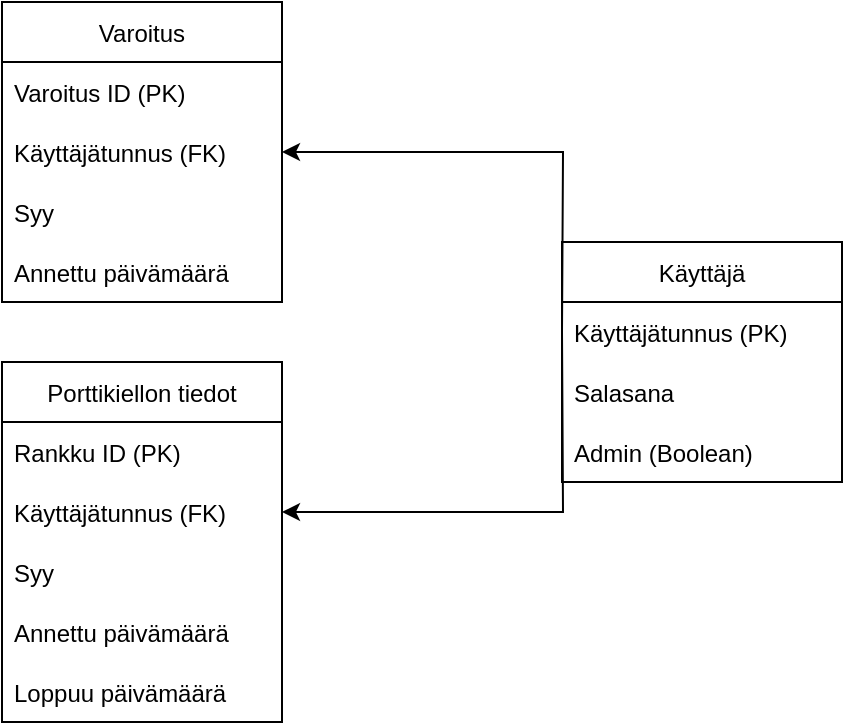<mxfile version="20.3.3" type="device" pages="2"><diagram id="jZOqgr731AsNLqybrQVR" name="Sivu-1"><mxGraphModel dx="1121" dy="669" grid="1" gridSize="10" guides="1" tooltips="1" connect="1" arrows="1" fold="1" page="1" pageScale="1" pageWidth="827" pageHeight="1169" math="0" shadow="0"><root><mxCell id="0"/><mxCell id="1" parent="0"/><mxCell id="3TQFJe_FV8xXLNwNCQ22-6" value="Varoitus" style="swimlane;fontStyle=0;childLayout=stackLayout;horizontal=1;startSize=30;horizontalStack=0;resizeParent=1;resizeParentMax=0;resizeLast=0;collapsible=1;marginBottom=0;" parent="1" vertex="1"><mxGeometry x="200" y="140" width="140" height="150" as="geometry"/></mxCell><mxCell id="3TQFJe_FV8xXLNwNCQ22-7" value="Varoitus ID (PK)" style="text;strokeColor=none;fillColor=none;align=left;verticalAlign=middle;spacingLeft=4;spacingRight=4;overflow=hidden;points=[[0,0.5],[1,0.5]];portConstraint=eastwest;rotatable=0;" parent="3TQFJe_FV8xXLNwNCQ22-6" vertex="1"><mxGeometry y="30" width="140" height="30" as="geometry"/></mxCell><mxCell id="2SjX0NMPxnuU3N4FR9wI-2" value="Käyttäjätunnus (FK)" style="text;strokeColor=none;fillColor=none;align=left;verticalAlign=middle;spacingLeft=4;spacingRight=4;overflow=hidden;points=[[0,0.5],[1,0.5]];portConstraint=eastwest;rotatable=0;" parent="3TQFJe_FV8xXLNwNCQ22-6" vertex="1"><mxGeometry y="60" width="140" height="30" as="geometry"/></mxCell><mxCell id="2SjX0NMPxnuU3N4FR9wI-3" value="Syy" style="text;strokeColor=none;fillColor=none;align=left;verticalAlign=middle;spacingLeft=4;spacingRight=4;overflow=hidden;points=[[0,0.5],[1,0.5]];portConstraint=eastwest;rotatable=0;" parent="3TQFJe_FV8xXLNwNCQ22-6" vertex="1"><mxGeometry y="90" width="140" height="30" as="geometry"/></mxCell><mxCell id="2SjX0NMPxnuU3N4FR9wI-4" value="Annettu päivämäärä" style="text;strokeColor=none;fillColor=none;align=left;verticalAlign=middle;spacingLeft=4;spacingRight=4;overflow=hidden;points=[[0,0.5],[1,0.5]];portConstraint=eastwest;rotatable=0;" parent="3TQFJe_FV8xXLNwNCQ22-6" vertex="1"><mxGeometry y="120" width="140" height="30" as="geometry"/></mxCell><mxCell id="3TQFJe_FV8xXLNwNCQ22-18" value="Käyttäjä" style="swimlane;fontStyle=0;childLayout=stackLayout;horizontal=1;startSize=30;horizontalStack=0;resizeParent=1;resizeParentMax=0;resizeLast=0;collapsible=1;marginBottom=0;" parent="1" vertex="1"><mxGeometry x="480" y="260" width="140" height="120" as="geometry"/></mxCell><mxCell id="3TQFJe_FV8xXLNwNCQ22-20" value="Käyttäjätunnus (PK)" style="text;strokeColor=none;fillColor=none;align=left;verticalAlign=middle;spacingLeft=4;spacingRight=4;overflow=hidden;points=[[0,0.5],[1,0.5]];portConstraint=eastwest;rotatable=0;" parent="3TQFJe_FV8xXLNwNCQ22-18" vertex="1"><mxGeometry y="30" width="140" height="30" as="geometry"/></mxCell><mxCell id="3TQFJe_FV8xXLNwNCQ22-45" value="Salasana" style="text;strokeColor=none;fillColor=none;align=left;verticalAlign=middle;spacingLeft=4;spacingRight=4;overflow=hidden;points=[[0,0.5],[1,0.5]];portConstraint=eastwest;rotatable=0;" parent="3TQFJe_FV8xXLNwNCQ22-18" vertex="1"><mxGeometry y="60" width="140" height="30" as="geometry"/></mxCell><mxCell id="2SjX0NMPxnuU3N4FR9wI-5" value="Admin (Boolean)" style="text;strokeColor=none;fillColor=none;align=left;verticalAlign=middle;spacingLeft=4;spacingRight=4;overflow=hidden;points=[[0,0.5],[1,0.5]];portConstraint=eastwest;rotatable=0;" parent="3TQFJe_FV8xXLNwNCQ22-18" vertex="1"><mxGeometry y="90" width="140" height="30" as="geometry"/></mxCell><mxCell id="3TQFJe_FV8xXLNwNCQ22-25" value="Porttikiellon tiedot" style="swimlane;fontStyle=0;childLayout=stackLayout;horizontal=1;startSize=30;horizontalStack=0;resizeParent=1;resizeParentMax=0;resizeLast=0;collapsible=1;marginBottom=0;" parent="1" vertex="1"><mxGeometry x="200" y="320" width="140" height="180" as="geometry"/></mxCell><mxCell id="3TQFJe_FV8xXLNwNCQ22-26" value="Rankku ID (PK)" style="text;strokeColor=none;fillColor=none;align=left;verticalAlign=middle;spacingLeft=4;spacingRight=4;overflow=hidden;points=[[0,0.5],[1,0.5]];portConstraint=eastwest;rotatable=0;" parent="3TQFJe_FV8xXLNwNCQ22-25" vertex="1"><mxGeometry y="30" width="140" height="30" as="geometry"/></mxCell><mxCell id="3TQFJe_FV8xXLNwNCQ22-27" value="Käyttäjätunnus (FK)" style="text;strokeColor=none;fillColor=none;align=left;verticalAlign=middle;spacingLeft=4;spacingRight=4;overflow=hidden;points=[[0,0.5],[1,0.5]];portConstraint=eastwest;rotatable=0;" parent="3TQFJe_FV8xXLNwNCQ22-25" vertex="1"><mxGeometry y="60" width="140" height="30" as="geometry"/></mxCell><mxCell id="3TQFJe_FV8xXLNwNCQ22-29" value="Syy" style="text;strokeColor=none;fillColor=none;align=left;verticalAlign=middle;spacingLeft=4;spacingRight=4;overflow=hidden;points=[[0,0.5],[1,0.5]];portConstraint=eastwest;rotatable=0;" parent="3TQFJe_FV8xXLNwNCQ22-25" vertex="1"><mxGeometry y="90" width="140" height="30" as="geometry"/></mxCell><mxCell id="3TQFJe_FV8xXLNwNCQ22-30" value="Annettu päivämäärä" style="text;strokeColor=none;fillColor=none;align=left;verticalAlign=middle;spacingLeft=4;spacingRight=4;overflow=hidden;points=[[0,0.5],[1,0.5]];portConstraint=eastwest;rotatable=0;" parent="3TQFJe_FV8xXLNwNCQ22-25" vertex="1"><mxGeometry y="120" width="140" height="30" as="geometry"/></mxCell><mxCell id="3TQFJe_FV8xXLNwNCQ22-31" value="Loppuu päivämäärä" style="text;strokeColor=none;fillColor=none;align=left;verticalAlign=middle;spacingLeft=4;spacingRight=4;overflow=hidden;points=[[0,0.5],[1,0.5]];portConstraint=eastwest;rotatable=0;" parent="3TQFJe_FV8xXLNwNCQ22-25" vertex="1"><mxGeometry y="150" width="140" height="30" as="geometry"/></mxCell><mxCell id="3TQFJe_FV8xXLNwNCQ22-39" style="edgeStyle=orthogonalEdgeStyle;rounded=0;orthogonalLoop=1;jettySize=auto;html=1;entryX=1;entryY=0.5;entryDx=0;entryDy=0;" parent="1" target="2SjX0NMPxnuU3N4FR9wI-2" edge="1"><mxGeometry relative="1" as="geometry"><mxPoint x="480" y="305" as="sourcePoint"/></mxGeometry></mxCell><mxCell id="3TQFJe_FV8xXLNwNCQ22-41" style="edgeStyle=orthogonalEdgeStyle;rounded=0;orthogonalLoop=1;jettySize=auto;html=1;entryX=1;entryY=0.5;entryDx=0;entryDy=0;" parent="1" target="3TQFJe_FV8xXLNwNCQ22-27" edge="1"><mxGeometry relative="1" as="geometry"><mxPoint x="480" y="305" as="sourcePoint"/></mxGeometry></mxCell></root></mxGraphModel></diagram><diagram id="aguChSDL36Lv46rMbgNr" name="Sivu-2"><mxGraphModel dx="785" dy="1637" grid="1" gridSize="10" guides="1" tooltips="1" connect="1" arrows="1" fold="1" page="1" pageScale="1" pageWidth="827" pageHeight="1169" math="0" shadow="0"><root><mxCell id="0"/><mxCell id="1" parent="0"/><mxCell id="XFLARfHs6GCWaHfECEbY-10" value="" style="rounded=0;whiteSpace=wrap;html=1;" vertex="1" parent="1"><mxGeometry x="50" y="-1042.5" width="240" height="170" as="geometry"/></mxCell><mxCell id="XFLARfHs6GCWaHfECEbY-11" value="" style="rounded=0;whiteSpace=wrap;html=1;" vertex="1" parent="1"><mxGeometry x="110" y="-1005" width="120" height="40" as="geometry"/></mxCell><mxCell id="XFLARfHs6GCWaHfECEbY-12" value="" style="rounded=0;whiteSpace=wrap;html=1;" vertex="1" parent="1"><mxGeometry x="110" y="-955" width="120" height="40" as="geometry"/></mxCell><mxCell id="XFLARfHs6GCWaHfECEbY-13" value="Login" style="text;html=1;strokeColor=none;fillColor=none;align=center;verticalAlign=middle;whiteSpace=wrap;rounded=0;" vertex="1" parent="1"><mxGeometry x="140" y="-1000" width="60" height="30" as="geometry"/></mxCell><mxCell id="XFLARfHs6GCWaHfECEbY-14" value="Register" style="text;html=1;strokeColor=none;fillColor=none;align=center;verticalAlign=middle;whiteSpace=wrap;rounded=0;" vertex="1" parent="1"><mxGeometry x="140" y="-950" width="60" height="30" as="geometry"/></mxCell><mxCell id="XFLARfHs6GCWaHfECEbY-15" value="" style="rounded=0;whiteSpace=wrap;html=1;" vertex="1" parent="1"><mxGeometry x="350" y="-1140" width="320" height="170" as="geometry"/></mxCell><mxCell id="XFLARfHs6GCWaHfECEbY-16" value="" style="endArrow=none;html=1;rounded=0;exitX=1;exitY=0.5;exitDx=0;exitDy=0;entryX=0;entryY=0.5;entryDx=0;entryDy=0;" edge="1" parent="1" source="XFLARfHs6GCWaHfECEbY-11" target="XFLARfHs6GCWaHfECEbY-15"><mxGeometry width="50" height="50" relative="1" as="geometry"><mxPoint x="370" y="-945" as="sourcePoint"/><mxPoint x="350" y="-985" as="targetPoint"/></mxGeometry></mxCell><mxCell id="XFLARfHs6GCWaHfECEbY-17" value="" style="rounded=0;whiteSpace=wrap;html=1;" vertex="1" parent="1"><mxGeometry x="350" y="-965" width="320" height="170" as="geometry"/></mxCell><mxCell id="XFLARfHs6GCWaHfECEbY-18" value="" style="endArrow=none;html=1;rounded=0;entryX=0;entryY=0.5;entryDx=0;entryDy=0;exitX=1;exitY=0.5;exitDx=0;exitDy=0;" edge="1" parent="1" source="XFLARfHs6GCWaHfECEbY-12" target="XFLARfHs6GCWaHfECEbY-17"><mxGeometry width="50" height="50" relative="1" as="geometry"><mxPoint x="240" y="-975" as="sourcePoint"/><mxPoint x="360" y="-1045" as="targetPoint"/></mxGeometry></mxCell><mxCell id="XFLARfHs6GCWaHfECEbY-19" value="Username:" style="text;strokeColor=none;fillColor=none;align=left;verticalAlign=middle;spacingLeft=4;spacingRight=4;overflow=hidden;points=[[0,0.5],[1,0.5]];portConstraint=eastwest;rotatable=0;" vertex="1" parent="1"><mxGeometry x="404" y="-925" width="80" height="30" as="geometry"/></mxCell><mxCell id="XFLARfHs6GCWaHfECEbY-20" value="Username:" style="text;strokeColor=none;fillColor=none;align=left;verticalAlign=middle;spacingLeft=4;spacingRight=4;overflow=hidden;points=[[0,0.5],[1,0.5]];portConstraint=eastwest;rotatable=0;" vertex="1" parent="1"><mxGeometry x="404" y="-1095" width="80" height="30" as="geometry"/></mxCell><mxCell id="XFLARfHs6GCWaHfECEbY-21" value="Password:" style="text;strokeColor=none;fillColor=none;align=left;verticalAlign=middle;spacingLeft=4;spacingRight=4;overflow=hidden;points=[[0,0.5],[1,0.5]];portConstraint=eastwest;rotatable=0;" vertex="1" parent="1"><mxGeometry x="404" y="-895" width="80" height="30" as="geometry"/></mxCell><mxCell id="XFLARfHs6GCWaHfECEbY-22" value="Password:" style="text;strokeColor=none;fillColor=none;align=left;verticalAlign=middle;spacingLeft=4;spacingRight=4;overflow=hidden;points=[[0,0.5],[1,0.5]];portConstraint=eastwest;rotatable=0;" vertex="1" parent="1"><mxGeometry x="405" y="-1065" width="75" height="35" as="geometry"/></mxCell><mxCell id="XFLARfHs6GCWaHfECEbY-23" value="" style="whiteSpace=wrap;html=1;aspect=fixed;" vertex="1" parent="1"><mxGeometry x="464" y="-825" width="10" height="10" as="geometry"/></mxCell><mxCell id="XFLARfHs6GCWaHfECEbY-24" value="Admin:" style="text;html=1;strokeColor=none;fillColor=none;align=center;verticalAlign=middle;whiteSpace=wrap;rounded=0;" vertex="1" parent="1"><mxGeometry x="404" y="-835" width="60" height="30" as="geometry"/></mxCell><mxCell id="XFLARfHs6GCWaHfECEbY-25" value="" style="rounded=0;whiteSpace=wrap;html=1;" vertex="1" parent="1"><mxGeometry x="474" y="-1087.5" width="124" height="15" as="geometry"/></mxCell><mxCell id="XFLARfHs6GCWaHfECEbY-26" value="" style="rounded=0;whiteSpace=wrap;html=1;" vertex="1" parent="1"><mxGeometry x="474" y="-1055" width="124" height="15" as="geometry"/></mxCell><mxCell id="XFLARfHs6GCWaHfECEbY-27" value="" style="rounded=0;whiteSpace=wrap;html=1;" vertex="1" parent="1"><mxGeometry x="474" y="-917.5" width="124" height="15" as="geometry"/></mxCell><mxCell id="XFLARfHs6GCWaHfECEbY-28" value="" style="rounded=0;whiteSpace=wrap;html=1;" vertex="1" parent="1"><mxGeometry x="474" y="-887.5" width="124" height="15" as="geometry"/></mxCell><mxCell id="XFLARfHs6GCWaHfECEbY-29" value="Key:" style="text;strokeColor=none;fillColor=none;align=left;verticalAlign=middle;spacingLeft=4;spacingRight=4;overflow=hidden;points=[[0,0.5],[1,0.5]];portConstraint=eastwest;rotatable=0;" vertex="1" parent="1"><mxGeometry x="405" y="-865" width="80" height="30" as="geometry"/></mxCell><mxCell id="XFLARfHs6GCWaHfECEbY-30" value="" style="rounded=0;whiteSpace=wrap;html=1;" vertex="1" parent="1"><mxGeometry x="444" y="-857.5" width="124" height="15" as="geometry"/></mxCell><mxCell id="XFLARfHs6GCWaHfECEbY-31" value="" style="endArrow=none;html=1;rounded=0;" edge="1" parent="1"><mxGeometry width="50" height="50" relative="1" as="geometry"><mxPoint x="670" y="-1055" as="sourcePoint"/><mxPoint x="800" y="-1055" as="targetPoint"/></mxGeometry></mxCell><mxCell id="XFLARfHs6GCWaHfECEbY-32" value="" style="endArrow=none;html=1;rounded=0;" edge="1" parent="1"><mxGeometry width="50" height="50" relative="1" as="geometry"><mxPoint x="670" y="-887.5" as="sourcePoint"/><mxPoint x="750" y="-887.5" as="targetPoint"/></mxGeometry></mxCell><mxCell id="XFLARfHs6GCWaHfECEbY-33" value="" style="endArrow=none;html=1;rounded=0;" edge="1" parent="1"><mxGeometry width="50" height="50" relative="1" as="geometry"><mxPoint x="800" y="-330" as="sourcePoint"/><mxPoint x="800" y="-1055" as="targetPoint"/></mxGeometry></mxCell><mxCell id="XFLARfHs6GCWaHfECEbY-34" value="" style="rounded=0;whiteSpace=wrap;html=1;" vertex="1" parent="1"><mxGeometry x="405" y="-477.5" width="370" height="280" as="geometry"/></mxCell><mxCell id="XFLARfHs6GCWaHfECEbY-35" value="" style="rounded=0;whiteSpace=wrap;html=1;" vertex="1" parent="1"><mxGeometry x="459" y="-437.5" width="120" height="70" as="geometry"/></mxCell><mxCell id="XFLARfHs6GCWaHfECEbY-36" value="" style="rounded=0;whiteSpace=wrap;html=1;" vertex="1" parent="1"><mxGeometry x="605" y="-437.5" width="120" height="70" as="geometry"/></mxCell><mxCell id="XFLARfHs6GCWaHfECEbY-37" value="" style="rounded=0;whiteSpace=wrap;html=1;" vertex="1" parent="1"><mxGeometry x="461.5" y="-327.5" width="120" height="70" as="geometry"/></mxCell><mxCell id="XFLARfHs6GCWaHfECEbY-38" value="" style="rounded=0;whiteSpace=wrap;html=1;" vertex="1" parent="1"><mxGeometry x="605" y="-327.5" width="120" height="70" as="geometry"/></mxCell><mxCell id="XFLARfHs6GCWaHfECEbY-39" value="Ban user" style="text;html=1;strokeColor=none;fillColor=none;align=center;verticalAlign=middle;whiteSpace=wrap;rounded=0;" vertex="1" parent="1"><mxGeometry x="489" y="-417.5" width="60" height="30" as="geometry"/></mxCell><mxCell id="XFLARfHs6GCWaHfECEbY-40" value="Warn user" style="text;html=1;strokeColor=none;fillColor=none;align=center;verticalAlign=middle;whiteSpace=wrap;rounded=0;" vertex="1" parent="1"><mxGeometry x="635" y="-417.5" width="60" height="30" as="geometry"/></mxCell><mxCell id="XFLARfHs6GCWaHfECEbY-41" value="List of banned users" style="text;html=1;strokeColor=none;fillColor=none;align=center;verticalAlign=middle;whiteSpace=wrap;rounded=0;" vertex="1" parent="1"><mxGeometry x="489" y="-307.5" width="60" height="30" as="geometry"/></mxCell><mxCell id="XFLARfHs6GCWaHfECEbY-42" value="List of warned users" style="text;html=1;strokeColor=none;fillColor=none;align=center;verticalAlign=middle;whiteSpace=wrap;rounded=0;" vertex="1" parent="1"><mxGeometry x="635" y="-307.5" width="60" height="30" as="geometry"/></mxCell><mxCell id="XFLARfHs6GCWaHfECEbY-43" value="" style="endArrow=none;html=1;rounded=0;" edge="1" parent="1"><mxGeometry width="50" height="50" relative="1" as="geometry"><mxPoint x="780" y="-335" as="sourcePoint"/><mxPoint x="780" y="-335" as="targetPoint"/></mxGeometry></mxCell><mxCell id="XFLARfHs6GCWaHfECEbY-44" value="" style="rounded=0;whiteSpace=wrap;html=1;" vertex="1" parent="1"><mxGeometry x="351" y="-775" width="370" height="280" as="geometry"/></mxCell><mxCell id="XFLARfHs6GCWaHfECEbY-45" value="" style="rounded=0;whiteSpace=wrap;html=1;" vertex="1" parent="1"><mxGeometry x="409" y="-670" width="120" height="70" as="geometry"/></mxCell><mxCell id="XFLARfHs6GCWaHfECEbY-46" value="" style="rounded=0;whiteSpace=wrap;html=1;" vertex="1" parent="1"><mxGeometry x="550" y="-670" width="120" height="70" as="geometry"/></mxCell><mxCell id="XFLARfHs6GCWaHfECEbY-47" value="List of banned users" style="text;html=1;strokeColor=none;fillColor=none;align=center;verticalAlign=middle;whiteSpace=wrap;rounded=0;" vertex="1" parent="1"><mxGeometry x="439" y="-650" width="60" height="30" as="geometry"/></mxCell><mxCell id="XFLARfHs6GCWaHfECEbY-48" value="List of warned users" style="text;html=1;strokeColor=none;fillColor=none;align=center;verticalAlign=middle;whiteSpace=wrap;rounded=0;" vertex="1" parent="1"><mxGeometry x="582" y="-650" width="59" height="30" as="geometry"/></mxCell><mxCell id="XFLARfHs6GCWaHfECEbY-49" value="" style="endArrow=none;html=1;rounded=0;" edge="1" parent="1"><mxGeometry width="50" height="50" relative="1" as="geometry"><mxPoint x="750" y="-655" as="sourcePoint"/><mxPoint x="750" y="-887.5" as="targetPoint"/></mxGeometry></mxCell><mxCell id="XFLARfHs6GCWaHfECEbY-50" value="" style="endArrow=none;html=1;rounded=0;" edge="1" parent="1"><mxGeometry width="50" height="50" relative="1" as="geometry"><mxPoint x="720" y="-655" as="sourcePoint"/><mxPoint x="750" y="-655" as="targetPoint"/></mxGeometry></mxCell><mxCell id="vk5vMXITCFaOSp8letrf-1" value="" style="rounded=0;whiteSpace=wrap;html=1;" vertex="1" parent="1"><mxGeometry x="40" y="-775" width="300" height="275" as="geometry"/></mxCell><mxCell id="vk5vMXITCFaOSp8letrf-8" value="" style="endArrow=none;html=1;rounded=0;entryX=1.003;entryY=0.13;entryDx=0;entryDy=0;entryPerimeter=0;" edge="1" parent="1" target="vk5vMXITCFaOSp8letrf-1"><mxGeometry width="50" height="50" relative="1" as="geometry"><mxPoint x="40" y="-739.98" as="sourcePoint"/><mxPoint x="310" y="-740" as="targetPoint"/></mxGeometry></mxCell><mxCell id="vk5vMXITCFaOSp8letrf-9" value="" style="endArrow=none;html=1;rounded=0;entryX=0.997;entryY=0.273;entryDx=0;entryDy=0;entryPerimeter=0;" edge="1" parent="1" target="vk5vMXITCFaOSp8letrf-1"><mxGeometry width="50" height="50" relative="1" as="geometry"><mxPoint x="40" y="-699.98" as="sourcePoint"/><mxPoint x="310" y="-700" as="targetPoint"/></mxGeometry></mxCell><mxCell id="vk5vMXITCFaOSp8letrf-10" value="" style="endArrow=none;html=1;rounded=0;entryX=1.003;entryY=0.416;entryDx=0;entryDy=0;entryPerimeter=0;" edge="1" parent="1" target="vk5vMXITCFaOSp8letrf-1"><mxGeometry width="50" height="50" relative="1" as="geometry"><mxPoint x="40" y="-659.98" as="sourcePoint"/><mxPoint x="310" y="-660" as="targetPoint"/></mxGeometry></mxCell><mxCell id="vk5vMXITCFaOSp8letrf-11" value="" style="endArrow=none;html=1;rounded=0;entryX=1;entryY=0.564;entryDx=0;entryDy=0;entryPerimeter=0;" edge="1" parent="1" target="vk5vMXITCFaOSp8letrf-1"><mxGeometry width="50" height="50" relative="1" as="geometry"><mxPoint x="40" y="-619.98" as="sourcePoint"/><mxPoint x="310" y="-620" as="targetPoint"/></mxGeometry></mxCell><mxCell id="vk5vMXITCFaOSp8letrf-12" value="" style="endArrow=none;html=1;rounded=0;entryX=1;entryY=0.709;entryDx=0;entryDy=0;entryPerimeter=0;" edge="1" parent="1" target="vk5vMXITCFaOSp8letrf-1"><mxGeometry width="50" height="50" relative="1" as="geometry"><mxPoint x="40" y="-579.98" as="sourcePoint"/><mxPoint x="310" y="-580" as="targetPoint"/></mxGeometry></mxCell><mxCell id="vk5vMXITCFaOSp8letrf-13" value="" style="endArrow=none;html=1;rounded=0;entryX=1.003;entryY=0.854;entryDx=0;entryDy=0;entryPerimeter=0;" edge="1" parent="1" target="vk5vMXITCFaOSp8letrf-1"><mxGeometry width="50" height="50" relative="1" as="geometry"><mxPoint x="40" y="-539.98" as="sourcePoint"/><mxPoint x="310" y="-540" as="targetPoint"/></mxGeometry></mxCell><mxCell id="vk5vMXITCFaOSp8letrf-14" value="" style="endArrow=none;html=1;rounded=0;" edge="1" parent="1"><mxGeometry width="50" height="50" relative="1" as="geometry"><mxPoint x="90" y="-500" as="sourcePoint"/><mxPoint x="90" y="-775" as="targetPoint"/><Array as="points"><mxPoint x="90" y="-640"/></Array></mxGeometry></mxCell><mxCell id="vk5vMXITCFaOSp8letrf-16" value="1" style="text;html=1;strokeColor=none;fillColor=none;align=center;verticalAlign=middle;whiteSpace=wrap;rounded=0;" vertex="1" parent="1"><mxGeometry x="50" y="-770" width="40" height="25" as="geometry"/></mxCell><mxCell id="vk5vMXITCFaOSp8letrf-17" value="2" style="text;html=1;strokeColor=none;fillColor=none;align=center;verticalAlign=middle;whiteSpace=wrap;rounded=0;" vertex="1" parent="1"><mxGeometry x="50" y="-730" width="40" height="25" as="geometry"/></mxCell><mxCell id="vk5vMXITCFaOSp8letrf-18" value="3" style="text;html=1;strokeColor=none;fillColor=none;align=center;verticalAlign=middle;whiteSpace=wrap;rounded=0;" vertex="1" parent="1"><mxGeometry x="50" y="-690" width="40" height="25" as="geometry"/></mxCell><mxCell id="uAOBiz_8Dh1J4QRVN6Gi-1" value="" style="endArrow=none;html=1;rounded=0;" edge="1" parent="1"><mxGeometry width="50" height="50" relative="1" as="geometry"><mxPoint x="169.41" y="-500" as="sourcePoint"/><mxPoint x="169.41" y="-775" as="targetPoint"/><Array as="points"><mxPoint x="169.41" y="-640"/></Array></mxGeometry></mxCell><mxCell id="uAOBiz_8Dh1J4QRVN6Gi-2" value="" style="endArrow=none;html=1;rounded=0;" edge="1" parent="1"><mxGeometry width="50" height="50" relative="1" as="geometry"><mxPoint x="250" y="-500" as="sourcePoint"/><mxPoint x="250" y="-775" as="targetPoint"/><Array as="points"><mxPoint x="250" y="-640"/></Array></mxGeometry></mxCell><mxCell id="7bQAzLApd8RRV-rkRrqy-1" value="Erkki" style="text;html=1;strokeColor=none;fillColor=none;align=center;verticalAlign=middle;whiteSpace=wrap;rounded=0;" vertex="1" parent="1"><mxGeometry x="100" y="-772.5" width="60" height="30" as="geometry"/></mxCell><mxCell id="7bQAzLApd8RRV-rkRrqy-2" value="Juuso" style="text;html=1;strokeColor=none;fillColor=none;align=center;verticalAlign=middle;whiteSpace=wrap;rounded=0;" vertex="1" parent="1"><mxGeometry x="100" y="-732.5" width="60" height="30" as="geometry"/></mxCell><mxCell id="7bQAzLApd8RRV-rkRrqy-3" value="Jartsa" style="text;html=1;strokeColor=none;fillColor=none;align=center;verticalAlign=middle;whiteSpace=wrap;rounded=0;" vertex="1" parent="1"><mxGeometry x="100" y="-695" width="60" height="30" as="geometry"/></mxCell><mxCell id="7bQAzLApd8RRV-rkRrqy-4" value="Hacks" style="text;html=1;strokeColor=none;fillColor=none;align=center;verticalAlign=middle;whiteSpace=wrap;rounded=0;" vertex="1" parent="1"><mxGeometry x="180" y="-772.5" width="60" height="30" as="geometry"/></mxCell><mxCell id="7bQAzLApd8RRV-rkRrqy-5" value="Epasialllinen chat-käytös" style="text;html=1;strokeColor=none;fillColor=none;align=center;verticalAlign=middle;whiteSpace=wrap;rounded=0;" vertex="1" parent="1"><mxGeometry x="180" y="-732.5" width="60" height="30" as="geometry"/></mxCell><mxCell id="7bQAzLApd8RRV-rkRrqy-6" value="Grief" style="text;html=1;strokeColor=none;fillColor=none;align=center;verticalAlign=middle;whiteSpace=wrap;rounded=0;" vertex="1" parent="1"><mxGeometry x="180" y="-692.5" width="60" height="30" as="geometry"/></mxCell><mxCell id="QyrbVuOuWZ6kfJjRvOrP-1" value="1.1.202" style="text;html=1;strokeColor=none;fillColor=none;align=center;verticalAlign=middle;whiteSpace=wrap;rounded=0;" vertex="1" parent="1"><mxGeometry x="260" y="-772.5" width="60" height="30" as="geometry"/></mxCell><mxCell id="QyrbVuOuWZ6kfJjRvOrP-2" value="20.9.202" style="text;html=1;strokeColor=none;fillColor=none;align=center;verticalAlign=middle;whiteSpace=wrap;rounded=0;" vertex="1" parent="1"><mxGeometry x="260" y="-735" width="60" height="30" as="geometry"/></mxCell><mxCell id="QyrbVuOuWZ6kfJjRvOrP-3" value="20.9.202" style="text;html=1;strokeColor=none;fillColor=none;align=center;verticalAlign=middle;whiteSpace=wrap;rounded=0;" vertex="1" parent="1"><mxGeometry x="260" y="-692.5" width="60" height="30" as="geometry"/></mxCell><mxCell id="QyrbVuOuWZ6kfJjRvOrP-4" value="" style="rounded=0;whiteSpace=wrap;html=1;" vertex="1" parent="1"><mxGeometry x="40" y="-450" width="360" height="275" as="geometry"/></mxCell><mxCell id="QyrbVuOuWZ6kfJjRvOrP-5" value="" style="endArrow=none;html=1;rounded=0;entryX=1.003;entryY=0.13;entryDx=0;entryDy=0;entryPerimeter=0;" edge="1" parent="1" target="QyrbVuOuWZ6kfJjRvOrP-4"><mxGeometry width="50" height="50" relative="1" as="geometry"><mxPoint x="40" y="-414.98" as="sourcePoint"/><mxPoint x="310" y="-415" as="targetPoint"/></mxGeometry></mxCell><mxCell id="QyrbVuOuWZ6kfJjRvOrP-6" value="" style="endArrow=none;html=1;rounded=0;entryX=0.997;entryY=0.273;entryDx=0;entryDy=0;entryPerimeter=0;" edge="1" parent="1" target="QyrbVuOuWZ6kfJjRvOrP-4"><mxGeometry width="50" height="50" relative="1" as="geometry"><mxPoint x="40" y="-374.98" as="sourcePoint"/><mxPoint x="310" y="-375" as="targetPoint"/></mxGeometry></mxCell><mxCell id="QyrbVuOuWZ6kfJjRvOrP-7" value="" style="endArrow=none;html=1;rounded=0;entryX=1.003;entryY=0.416;entryDx=0;entryDy=0;entryPerimeter=0;" edge="1" parent="1" target="QyrbVuOuWZ6kfJjRvOrP-4"><mxGeometry width="50" height="50" relative="1" as="geometry"><mxPoint x="40" y="-334.98" as="sourcePoint"/><mxPoint x="310" y="-335" as="targetPoint"/></mxGeometry></mxCell><mxCell id="QyrbVuOuWZ6kfJjRvOrP-8" value="" style="endArrow=none;html=1;rounded=0;entryX=1;entryY=0.564;entryDx=0;entryDy=0;entryPerimeter=0;" edge="1" parent="1" target="QyrbVuOuWZ6kfJjRvOrP-4"><mxGeometry width="50" height="50" relative="1" as="geometry"><mxPoint x="40" y="-294.98" as="sourcePoint"/><mxPoint x="310" y="-295" as="targetPoint"/></mxGeometry></mxCell><mxCell id="QyrbVuOuWZ6kfJjRvOrP-9" value="" style="endArrow=none;html=1;rounded=0;entryX=1;entryY=0.709;entryDx=0;entryDy=0;entryPerimeter=0;" edge="1" parent="1" target="QyrbVuOuWZ6kfJjRvOrP-4"><mxGeometry width="50" height="50" relative="1" as="geometry"><mxPoint x="40" y="-254.98" as="sourcePoint"/><mxPoint x="310" y="-255" as="targetPoint"/></mxGeometry></mxCell><mxCell id="QyrbVuOuWZ6kfJjRvOrP-10" value="" style="endArrow=none;html=1;rounded=0;entryX=1.003;entryY=0.854;entryDx=0;entryDy=0;entryPerimeter=0;" edge="1" parent="1" target="QyrbVuOuWZ6kfJjRvOrP-4"><mxGeometry width="50" height="50" relative="1" as="geometry"><mxPoint x="40" y="-214.98" as="sourcePoint"/><mxPoint x="310" y="-215" as="targetPoint"/></mxGeometry></mxCell><mxCell id="QyrbVuOuWZ6kfJjRvOrP-11" value="" style="endArrow=none;html=1;rounded=0;" edge="1" parent="1"><mxGeometry width="50" height="50" relative="1" as="geometry"><mxPoint x="90" y="-175" as="sourcePoint"/><mxPoint x="90" y="-450" as="targetPoint"/><Array as="points"><mxPoint x="90" y="-315"/></Array></mxGeometry></mxCell><mxCell id="QyrbVuOuWZ6kfJjRvOrP-12" value="1" style="text;html=1;strokeColor=none;fillColor=none;align=center;verticalAlign=middle;whiteSpace=wrap;rounded=0;" vertex="1" parent="1"><mxGeometry x="50" y="-445" width="40" height="25" as="geometry"/></mxCell><mxCell id="QyrbVuOuWZ6kfJjRvOrP-13" value="2" style="text;html=1;strokeColor=none;fillColor=none;align=center;verticalAlign=middle;whiteSpace=wrap;rounded=0;" vertex="1" parent="1"><mxGeometry x="50" y="-405" width="40" height="25" as="geometry"/></mxCell><mxCell id="QyrbVuOuWZ6kfJjRvOrP-14" value="3" style="text;html=1;strokeColor=none;fillColor=none;align=center;verticalAlign=middle;whiteSpace=wrap;rounded=0;" vertex="1" parent="1"><mxGeometry x="50" y="-365" width="40" height="25" as="geometry"/></mxCell><mxCell id="QyrbVuOuWZ6kfJjRvOrP-15" value="" style="endArrow=none;html=1;rounded=0;" edge="1" parent="1"><mxGeometry width="50" height="50" relative="1" as="geometry"><mxPoint x="169.41" y="-175" as="sourcePoint"/><mxPoint x="169.41" y="-450" as="targetPoint"/><Array as="points"><mxPoint x="169.41" y="-315"/></Array></mxGeometry></mxCell><mxCell id="QyrbVuOuWZ6kfJjRvOrP-16" value="" style="endArrow=none;html=1;rounded=0;" edge="1" parent="1"><mxGeometry width="50" height="50" relative="1" as="geometry"><mxPoint x="250" y="-175" as="sourcePoint"/><mxPoint x="250" y="-450" as="targetPoint"/><Array as="points"><mxPoint x="250" y="-315"/></Array></mxGeometry></mxCell><mxCell id="QyrbVuOuWZ6kfJjRvOrP-17" value="Erkki" style="text;html=1;strokeColor=none;fillColor=none;align=center;verticalAlign=middle;whiteSpace=wrap;rounded=0;" vertex="1" parent="1"><mxGeometry x="100" y="-447.5" width="60" height="30" as="geometry"/></mxCell><mxCell id="QyrbVuOuWZ6kfJjRvOrP-18" value="Juuso" style="text;html=1;strokeColor=none;fillColor=none;align=center;verticalAlign=middle;whiteSpace=wrap;rounded=0;" vertex="1" parent="1"><mxGeometry x="100" y="-407.5" width="60" height="30" as="geometry"/></mxCell><mxCell id="QyrbVuOuWZ6kfJjRvOrP-19" value="Jartsa" style="text;html=1;strokeColor=none;fillColor=none;align=center;verticalAlign=middle;whiteSpace=wrap;rounded=0;" vertex="1" parent="1"><mxGeometry x="100" y="-370" width="60" height="30" as="geometry"/></mxCell><mxCell id="QyrbVuOuWZ6kfJjRvOrP-20" value="Hacks" style="text;html=1;strokeColor=none;fillColor=none;align=center;verticalAlign=middle;whiteSpace=wrap;rounded=0;" vertex="1" parent="1"><mxGeometry x="180" y="-447.5" width="60" height="30" as="geometry"/></mxCell><mxCell id="QyrbVuOuWZ6kfJjRvOrP-21" value="Epasialllinen chat-käytös" style="text;html=1;strokeColor=none;fillColor=none;align=center;verticalAlign=middle;whiteSpace=wrap;rounded=0;" vertex="1" parent="1"><mxGeometry x="180" y="-407.5" width="60" height="30" as="geometry"/></mxCell><mxCell id="QyrbVuOuWZ6kfJjRvOrP-22" value="Grief" style="text;html=1;strokeColor=none;fillColor=none;align=center;verticalAlign=middle;whiteSpace=wrap;rounded=0;" vertex="1" parent="1"><mxGeometry x="180" y="-367.5" width="60" height="30" as="geometry"/></mxCell><mxCell id="QyrbVuOuWZ6kfJjRvOrP-23" value="1.1.202" style="text;html=1;strokeColor=none;fillColor=none;align=center;verticalAlign=middle;whiteSpace=wrap;rounded=0;" vertex="1" parent="1"><mxGeometry x="260" y="-447.5" width="60" height="30" as="geometry"/></mxCell><mxCell id="QyrbVuOuWZ6kfJjRvOrP-24" value="20.9.202" style="text;html=1;strokeColor=none;fillColor=none;align=center;verticalAlign=middle;whiteSpace=wrap;rounded=0;" vertex="1" parent="1"><mxGeometry x="260" y="-410" width="60" height="30" as="geometry"/></mxCell><mxCell id="QyrbVuOuWZ6kfJjRvOrP-25" value="20.9.202" style="text;html=1;strokeColor=none;fillColor=none;align=center;verticalAlign=middle;whiteSpace=wrap;rounded=0;" vertex="1" parent="1"><mxGeometry x="260" y="-367.5" width="60" height="30" as="geometry"/></mxCell><mxCell id="QyrbVuOuWZ6kfJjRvOrP-26" value="" style="endArrow=none;html=1;rounded=0;exitX=1;exitY=0.526;exitDx=0;exitDy=0;exitPerimeter=0;" edge="1" parent="1" source="XFLARfHs6GCWaHfECEbY-34"><mxGeometry width="50" height="50" relative="1" as="geometry"><mxPoint x="680" y="-300" as="sourcePoint"/><mxPoint x="800" y="-330" as="targetPoint"/><Array as="points"/></mxGeometry></mxCell><mxCell id="QyrbVuOuWZ6kfJjRvOrP-27" value="" style="endArrow=none;html=1;rounded=0;exitX=0.777;exitY=1.002;exitDx=0;exitDy=0;exitPerimeter=0;" edge="1" parent="1" source="QyrbVuOuWZ6kfJjRvOrP-4"><mxGeometry width="50" height="50" relative="1" as="geometry"><mxPoint x="320" y="-177.5" as="sourcePoint"/><mxPoint x="320" y="-450" as="targetPoint"/></mxGeometry></mxCell><mxCell id="nSY1rWI8nlZVs2mIVOeV-1" value="1.1.202" style="text;html=1;strokeColor=none;fillColor=none;align=center;verticalAlign=middle;whiteSpace=wrap;rounded=0;" vertex="1" parent="1"><mxGeometry x="330" y="-447.5" width="60" height="30" as="geometry"/></mxCell><mxCell id="nSY1rWI8nlZVs2mIVOeV-2" value="22.9.202" style="text;html=1;strokeColor=none;fillColor=none;align=center;verticalAlign=middle;whiteSpace=wrap;rounded=0;" vertex="1" parent="1"><mxGeometry x="330" y="-410" width="60" height="30" as="geometry"/></mxCell><mxCell id="nSY1rWI8nlZVs2mIVOeV-3" value="27.9.202" style="text;html=1;strokeColor=none;fillColor=none;align=center;verticalAlign=middle;whiteSpace=wrap;rounded=0;" vertex="1" parent="1"><mxGeometry x="330" y="-370" width="60" height="30" as="geometry"/></mxCell><mxCell id="nSY1rWI8nlZVs2mIVOeV-4" value="" style="rounded=0;whiteSpace=wrap;html=1;" vertex="1" parent="1"><mxGeometry x="72.5" y="-120" width="360" height="270" as="geometry"/></mxCell><mxCell id="nSY1rWI8nlZVs2mIVOeV-5" value="" style="rounded=0;whiteSpace=wrap;html=1;" vertex="1" parent="1"><mxGeometry x="162.5" y="-60" width="160" height="20" as="geometry"/></mxCell><mxCell id="nSY1rWI8nlZVs2mIVOeV-7" value="Username:" style="text;html=1;strokeColor=none;fillColor=none;align=center;verticalAlign=middle;whiteSpace=wrap;rounded=0;" vertex="1" parent="1"><mxGeometry x="92.5" y="-65" width="60" height="30" as="geometry"/></mxCell><mxCell id="8bS2w7HbhwOXMrBtJRGs-1" value="Reason:" style="text;html=1;strokeColor=none;fillColor=none;align=center;verticalAlign=middle;whiteSpace=wrap;rounded=0;" vertex="1" parent="1"><mxGeometry x="92.5" y="-5" width="60" height="30" as="geometry"/></mxCell><mxCell id="8bS2w7HbhwOXMrBtJRGs-2" value="" style="rounded=0;whiteSpace=wrap;html=1;" vertex="1" parent="1"><mxGeometry x="162.5" y="-5" width="160" height="65" as="geometry"/></mxCell><mxCell id="8bS2w7HbhwOXMrBtJRGs-3" value="Warn" style="text;html=1;strokeColor=none;fillColor=none;align=center;verticalAlign=middle;whiteSpace=wrap;rounded=0;" vertex="1" parent="1"><mxGeometry x="212.5" y="-110" width="60" height="30" as="geometry"/></mxCell><mxCell id="8bS2w7HbhwOXMrBtJRGs-4" value="" style="rounded=0;whiteSpace=wrap;html=1;" vertex="1" parent="1"><mxGeometry x="452.5" y="-120" width="360" height="270" as="geometry"/></mxCell><mxCell id="8bS2w7HbhwOXMrBtJRGs-5" value="" style="rounded=0;whiteSpace=wrap;html=1;" vertex="1" parent="1"><mxGeometry x="542.5" y="-60" width="160" height="20" as="geometry"/></mxCell><mxCell id="8bS2w7HbhwOXMrBtJRGs-6" value="Username:" style="text;html=1;strokeColor=none;fillColor=none;align=center;verticalAlign=middle;whiteSpace=wrap;rounded=0;" vertex="1" parent="1"><mxGeometry x="472.5" y="-65" width="60" height="30" as="geometry"/></mxCell><mxCell id="8bS2w7HbhwOXMrBtJRGs-7" value="Reason:" style="text;html=1;strokeColor=none;fillColor=none;align=center;verticalAlign=middle;whiteSpace=wrap;rounded=0;" vertex="1" parent="1"><mxGeometry x="471.5" y="12.5" width="60" height="30" as="geometry"/></mxCell><mxCell id="8bS2w7HbhwOXMrBtJRGs-8" value="" style="rounded=0;whiteSpace=wrap;html=1;" vertex="1" parent="1"><mxGeometry x="532.5" y="12.5" width="160" height="65" as="geometry"/></mxCell><mxCell id="8bS2w7HbhwOXMrBtJRGs-9" value="Ban" style="text;html=1;strokeColor=none;fillColor=none;align=center;verticalAlign=middle;whiteSpace=wrap;rounded=0;" vertex="1" parent="1"><mxGeometry x="592.5" y="-110" width="60" height="30" as="geometry"/></mxCell><mxCell id="8bS2w7HbhwOXMrBtJRGs-10" value="Time:" style="text;html=1;strokeColor=none;fillColor=none;align=center;verticalAlign=middle;whiteSpace=wrap;rounded=0;" vertex="1" parent="1"><mxGeometry x="461.5" y="-30" width="60" height="30" as="geometry"/></mxCell><mxCell id="8bS2w7HbhwOXMrBtJRGs-11" value="" style="rounded=0;whiteSpace=wrap;html=1;" vertex="1" parent="1"><mxGeometry x="517" y="-25" width="51" height="20" as="geometry"/></mxCell><mxCell id="8bS2w7HbhwOXMrBtJRGs-14" value="Days" style="text;html=1;strokeColor=none;fillColor=none;align=center;verticalAlign=middle;whiteSpace=wrap;rounded=0;" vertex="1" parent="1"><mxGeometry x="561.5" y="-30" width="62" height="30" as="geometry"/></mxCell><mxCell id="8bS2w7HbhwOXMrBtJRGs-15" value="" style="rounded=0;whiteSpace=wrap;html=1;" vertex="1" parent="1"><mxGeometry x="40" y="-800" width="300" height="25" as="geometry"/></mxCell><mxCell id="8bS2w7HbhwOXMrBtJRGs-16" value="Warning list" style="text;html=1;strokeColor=none;fillColor=none;align=center;verticalAlign=middle;whiteSpace=wrap;rounded=0;" vertex="1" parent="1"><mxGeometry x="30" y="-800" width="97.5" height="30" as="geometry"/></mxCell><mxCell id="8bS2w7HbhwOXMrBtJRGs-17" value="" style="rounded=0;whiteSpace=wrap;html=1;" vertex="1" parent="1"><mxGeometry x="40" y="-475" width="360" height="25" as="geometry"/></mxCell><mxCell id="8bS2w7HbhwOXMrBtJRGs-18" value="Ban list" style="text;html=1;strokeColor=none;fillColor=none;align=center;verticalAlign=middle;whiteSpace=wrap;rounded=0;" vertex="1" parent="1"><mxGeometry x="21.25" y="-477.5" width="97.5" height="30" as="geometry"/></mxCell><mxCell id="8bS2w7HbhwOXMrBtJRGs-19" value="User view" style="text;html=1;strokeColor=none;fillColor=none;align=center;verticalAlign=middle;whiteSpace=wrap;rounded=0;" vertex="1" parent="1"><mxGeometry x="499" y="-745" width="60" height="30" as="geometry"/></mxCell><mxCell id="8bS2w7HbhwOXMrBtJRGs-20" value="Admin view" style="text;html=1;strokeColor=none;fillColor=none;align=center;verticalAlign=middle;whiteSpace=wrap;rounded=0;" vertex="1" parent="1"><mxGeometry x="532.5" y="-475" width="97.5" height="30" as="geometry"/></mxCell><mxCell id="B-dLKLzLO9Eyo_JRzmUS-1" value="" style="endArrow=none;html=1;rounded=0;exitX=0.877;exitY=-0.028;exitDx=0;exitDy=0;exitPerimeter=0;entryX=0.222;entryY=1;entryDx=0;entryDy=0;entryPerimeter=0;" edge="1" parent="1" source="8bS2w7HbhwOXMrBtJRGs-17" target="XFLARfHs6GCWaHfECEbY-44"><mxGeometry width="50" height="50" relative="1" as="geometry"><mxPoint x="419" y="-550" as="sourcePoint"/><mxPoint x="420" y="-490" as="targetPoint"/></mxGeometry></mxCell><mxCell id="B-dLKLzLO9Eyo_JRzmUS-2" value="" style="endArrow=none;html=1;rounded=0;exitX=1;exitY=0.25;exitDx=0;exitDy=0;entryX=0.5;entryY=0;entryDx=0;entryDy=0;" edge="1" parent="1" source="8bS2w7HbhwOXMrBtJRGs-15" target="XFLARfHs6GCWaHfECEbY-44"><mxGeometry width="50" height="50" relative="1" as="geometry"><mxPoint x="367" y="-545" as="sourcePoint"/><mxPoint x="616" y="-670" as="targetPoint"/></mxGeometry></mxCell><mxCell id="B-dLKLzLO9Eyo_JRzmUS-5" value="" style="endArrow=none;html=1;rounded=0;exitX=0.5;exitY=0;exitDx=0;exitDy=0;" edge="1" parent="1" source="nSY1rWI8nlZVs2mIVOeV-4"><mxGeometry width="50" height="50" relative="1" as="geometry"><mxPoint x="548" y="-147.5" as="sourcePoint"/><mxPoint x="598" y="-197.5" as="targetPoint"/></mxGeometry></mxCell><mxCell id="B-dLKLzLO9Eyo_JRzmUS-6" value="" style="endArrow=none;html=1;rounded=0;exitX=0.5;exitY=0;exitDx=0;exitDy=0;" edge="1" parent="1" source="8bS2w7HbhwOXMrBtJRGs-4"><mxGeometry width="50" height="50" relative="1" as="geometry"><mxPoint x="620" y="-127.5" as="sourcePoint"/><mxPoint x="600" y="-197.5" as="targetPoint"/></mxGeometry></mxCell><mxCell id="MUOsebM0kNhE4jvaJbu3-1" value="Varoitus" style="swimlane;fontStyle=0;childLayout=stackLayout;horizontal=1;startSize=30;horizontalStack=0;resizeParent=1;resizeParentMax=0;resizeLast=0;collapsible=1;marginBottom=0;" vertex="1" parent="1"><mxGeometry x="250" y="230" width="140" height="150" as="geometry"/></mxCell><mxCell id="MUOsebM0kNhE4jvaJbu3-2" value="Varoitus ID (PK)" style="text;strokeColor=none;fillColor=none;align=left;verticalAlign=middle;spacingLeft=4;spacingRight=4;overflow=hidden;points=[[0,0.5],[1,0.5]];portConstraint=eastwest;rotatable=0;" vertex="1" parent="MUOsebM0kNhE4jvaJbu3-1"><mxGeometry y="30" width="140" height="30" as="geometry"/></mxCell><mxCell id="MUOsebM0kNhE4jvaJbu3-3" value="Käyttäjätunnus (FK)" style="text;strokeColor=none;fillColor=none;align=left;verticalAlign=middle;spacingLeft=4;spacingRight=4;overflow=hidden;points=[[0,0.5],[1,0.5]];portConstraint=eastwest;rotatable=0;" vertex="1" parent="MUOsebM0kNhE4jvaJbu3-1"><mxGeometry y="60" width="140" height="30" as="geometry"/></mxCell><mxCell id="MUOsebM0kNhE4jvaJbu3-4" value="Syy" style="text;strokeColor=none;fillColor=none;align=left;verticalAlign=middle;spacingLeft=4;spacingRight=4;overflow=hidden;points=[[0,0.5],[1,0.5]];portConstraint=eastwest;rotatable=0;" vertex="1" parent="MUOsebM0kNhE4jvaJbu3-1"><mxGeometry y="90" width="140" height="30" as="geometry"/></mxCell><mxCell id="MUOsebM0kNhE4jvaJbu3-5" value="Annettu päivämäärä" style="text;strokeColor=none;fillColor=none;align=left;verticalAlign=middle;spacingLeft=4;spacingRight=4;overflow=hidden;points=[[0,0.5],[1,0.5]];portConstraint=eastwest;rotatable=0;" vertex="1" parent="MUOsebM0kNhE4jvaJbu3-1"><mxGeometry y="120" width="140" height="30" as="geometry"/></mxCell><mxCell id="MUOsebM0kNhE4jvaJbu3-6" value="Käyttäjä" style="swimlane;fontStyle=0;childLayout=stackLayout;horizontal=1;startSize=30;horizontalStack=0;resizeParent=1;resizeParentMax=0;resizeLast=0;collapsible=1;marginBottom=0;" vertex="1" parent="1"><mxGeometry x="530" y="350" width="140" height="120" as="geometry"/></mxCell><mxCell id="MUOsebM0kNhE4jvaJbu3-7" value="Käyttäjätunnus (PK)" style="text;strokeColor=none;fillColor=none;align=left;verticalAlign=middle;spacingLeft=4;spacingRight=4;overflow=hidden;points=[[0,0.5],[1,0.5]];portConstraint=eastwest;rotatable=0;" vertex="1" parent="MUOsebM0kNhE4jvaJbu3-6"><mxGeometry y="30" width="140" height="30" as="geometry"/></mxCell><mxCell id="MUOsebM0kNhE4jvaJbu3-8" value="Salasana" style="text;strokeColor=none;fillColor=none;align=left;verticalAlign=middle;spacingLeft=4;spacingRight=4;overflow=hidden;points=[[0,0.5],[1,0.5]];portConstraint=eastwest;rotatable=0;" vertex="1" parent="MUOsebM0kNhE4jvaJbu3-6"><mxGeometry y="60" width="140" height="30" as="geometry"/></mxCell><mxCell id="MUOsebM0kNhE4jvaJbu3-9" value="Admin (Boolean)" style="text;strokeColor=none;fillColor=none;align=left;verticalAlign=middle;spacingLeft=4;spacingRight=4;overflow=hidden;points=[[0,0.5],[1,0.5]];portConstraint=eastwest;rotatable=0;" vertex="1" parent="MUOsebM0kNhE4jvaJbu3-6"><mxGeometry y="90" width="140" height="30" as="geometry"/></mxCell><mxCell id="MUOsebM0kNhE4jvaJbu3-10" value="Porttikiellon tiedot" style="swimlane;fontStyle=0;childLayout=stackLayout;horizontal=1;startSize=30;horizontalStack=0;resizeParent=1;resizeParentMax=0;resizeLast=0;collapsible=1;marginBottom=0;" vertex="1" parent="1"><mxGeometry x="250" y="410" width="140" height="180" as="geometry"/></mxCell><mxCell id="MUOsebM0kNhE4jvaJbu3-11" value="Rankku ID (PK)" style="text;strokeColor=none;fillColor=none;align=left;verticalAlign=middle;spacingLeft=4;spacingRight=4;overflow=hidden;points=[[0,0.5],[1,0.5]];portConstraint=eastwest;rotatable=0;" vertex="1" parent="MUOsebM0kNhE4jvaJbu3-10"><mxGeometry y="30" width="140" height="30" as="geometry"/></mxCell><mxCell id="MUOsebM0kNhE4jvaJbu3-12" value="Käyttäjätunnus (FK)" style="text;strokeColor=none;fillColor=none;align=left;verticalAlign=middle;spacingLeft=4;spacingRight=4;overflow=hidden;points=[[0,0.5],[1,0.5]];portConstraint=eastwest;rotatable=0;" vertex="1" parent="MUOsebM0kNhE4jvaJbu3-10"><mxGeometry y="60" width="140" height="30" as="geometry"/></mxCell><mxCell id="MUOsebM0kNhE4jvaJbu3-13" value="Syy" style="text;strokeColor=none;fillColor=none;align=left;verticalAlign=middle;spacingLeft=4;spacingRight=4;overflow=hidden;points=[[0,0.5],[1,0.5]];portConstraint=eastwest;rotatable=0;" vertex="1" parent="MUOsebM0kNhE4jvaJbu3-10"><mxGeometry y="90" width="140" height="30" as="geometry"/></mxCell><mxCell id="MUOsebM0kNhE4jvaJbu3-14" value="Annettu päivämäärä" style="text;strokeColor=none;fillColor=none;align=left;verticalAlign=middle;spacingLeft=4;spacingRight=4;overflow=hidden;points=[[0,0.5],[1,0.5]];portConstraint=eastwest;rotatable=0;" vertex="1" parent="MUOsebM0kNhE4jvaJbu3-10"><mxGeometry y="120" width="140" height="30" as="geometry"/></mxCell><mxCell id="MUOsebM0kNhE4jvaJbu3-15" value="Loppuu päivämäärä" style="text;strokeColor=none;fillColor=none;align=left;verticalAlign=middle;spacingLeft=4;spacingRight=4;overflow=hidden;points=[[0,0.5],[1,0.5]];portConstraint=eastwest;rotatable=0;" vertex="1" parent="MUOsebM0kNhE4jvaJbu3-10"><mxGeometry y="150" width="140" height="30" as="geometry"/></mxCell><mxCell id="MUOsebM0kNhE4jvaJbu3-16" style="edgeStyle=orthogonalEdgeStyle;rounded=0;orthogonalLoop=1;jettySize=auto;html=1;entryX=1;entryY=0.5;entryDx=0;entryDy=0;" edge="1" parent="1" target="MUOsebM0kNhE4jvaJbu3-3"><mxGeometry relative="1" as="geometry"><mxPoint x="530.0" y="395" as="sourcePoint"/></mxGeometry></mxCell><mxCell id="MUOsebM0kNhE4jvaJbu3-17" style="edgeStyle=orthogonalEdgeStyle;rounded=0;orthogonalLoop=1;jettySize=auto;html=1;entryX=1;entryY=0.5;entryDx=0;entryDy=0;" edge="1" parent="1" target="MUOsebM0kNhE4jvaJbu3-12"><mxGeometry relative="1" as="geometry"><mxPoint x="530.0" y="395" as="sourcePoint"/></mxGeometry></mxCell></root></mxGraphModel></diagram></mxfile>